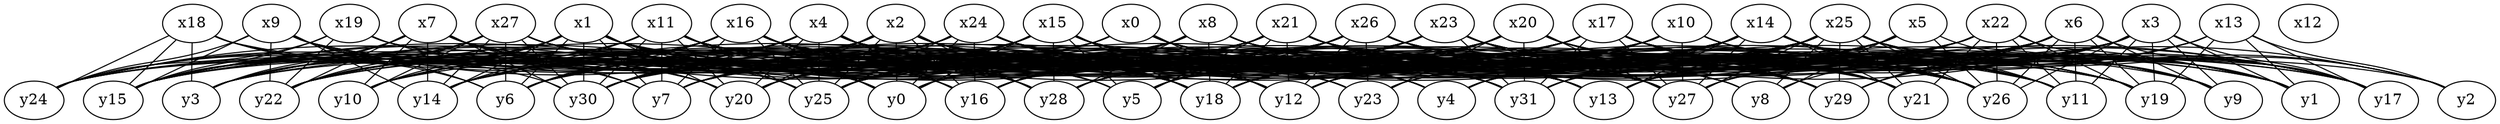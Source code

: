 strict graph grafo_28_32 {
	"x7";
	"x14";
	"x18";
	"x24";
	"x0";
	"x6";
	"x11";
	"x4";
	"x23";
	"x25";
	"x1";
	"x10";
	"x9";
	"x8";
	"x16";
	"x27";
	"x3";
	"x21";
	"x26";
	"x17";
	"x12";
	"x19";
	"x2";
	"x20";
	"x13";
	"x22";
	"x5";
	"x15";
	"y2";
	"y5";
	"y6";
	"y12";
	"y30";
	"y0";
	"y17";
	"y16";
	"y26";
	"y21";
	"y22";
	"y25";
	"y20";
	"y15";
	"y31";
	"y4";
	"y8";
	"y24";
	"y23";
	"y1";
	"y10";
	"y14";
	"y29";
	"y11";
	"y18";
	"y7";
	"y27";
	"y28";
	"y19";
	"y13";
	"y9";
	"y3";

	"x7" -- "y22";
	"x7" -- "y25";
	"x7" -- "y30";
	"x7" -- "y0";
	"x7" -- "y7";
	"x7" -- "y15";
	"x7" -- "y20";
	"x7" -- "y3";
	"x7" -- "y21";
	"x7" -- "y10";
	"x7" -- "y14";
	"x7" -- "y26";
	"x14" -- "y28";
	"x14" -- "y1";
	"x14" -- "y0";
	"x14" -- "y31";
	"x14" -- "y5";
	"x14" -- "y2";
	"x14" -- "y23";
	"x14" -- "y13";
	"x14" -- "y27";
	"x14" -- "y4";
	"x14" -- "y11";
	"x14" -- "y26";
	"x14" -- "y25";
	"x14" -- "y20";
	"x14" -- "y7";
	"x14" -- "y30";
	"x14" -- "y21";
	"x14" -- "y12";
	"x14" -- "y9";
	"x14" -- "y17";
	"x14" -- "y18";
	"x14" -- "y15";
	"x18" -- "y15";
	"x18" -- "y24";
	"x18" -- "y11";
	"x18" -- "y3";
	"x18" -- "y20";
	"x18" -- "y6";
	"x24" -- "y13";
	"x24" -- "y25";
	"x24" -- "y15";
	"x24" -- "y16";
	"x24" -- "y12";
	"x24" -- "y10";
	"x24" -- "y17";
	"x24" -- "y31";
	"x24" -- "y26";
	"x24" -- "y23";
	"x24" -- "y11";
	"x24" -- "y0";
	"x24" -- "y4";
	"x24" -- "y7";
	"x24" -- "y22";
	"x24" -- "y29";
	"x24" -- "y30";
	"x24" -- "y27";
	"x24" -- "y6";
	"x24" -- "y18";
	"x0" -- "y31";
	"x0" -- "y27";
	"x0" -- "y4";
	"x0" -- "y13";
	"x0" -- "y21";
	"x0" -- "y12";
	"x0" -- "y22";
	"x0" -- "y25";
	"x0" -- "y24";
	"x6" -- "y13";
	"x6" -- "y23";
	"x6" -- "y19";
	"x6" -- "y9";
	"x6" -- "y31";
	"x6" -- "y12";
	"x6" -- "y11";
	"x6" -- "y17";
	"x6" -- "y20";
	"x6" -- "y8";
	"x6" -- "y26";
	"x6" -- "y27";
	"x6" -- "y30";
	"x6" -- "y29";
	"x6" -- "y15";
	"x11" -- "y12";
	"x11" -- "y31";
	"x11" -- "y28";
	"x11" -- "y27";
	"x11" -- "y14";
	"x11" -- "y15";
	"x11" -- "y18";
	"x11" -- "y20";
	"x11" -- "y23";
	"x11" -- "y0";
	"x11" -- "y30";
	"x11" -- "y7";
	"x11" -- "y22";
	"x11" -- "y25";
	"x4" -- "y14";
	"x4" -- "y8";
	"x4" -- "y23";
	"x4" -- "y18";
	"x4" -- "y1";
	"x4" -- "y16";
	"x4" -- "y30";
	"x4" -- "y20";
	"x4" -- "y24";
	"x4" -- "y6";
	"x4" -- "y28";
	"x4" -- "y5";
	"x4" -- "y29";
	"x4" -- "y22";
	"x4" -- "y25";
	"x4" -- "y10";
	"x4" -- "y13";
	"x4" -- "y4";
	"x23" -- "y11";
	"x23" -- "y14";
	"x23" -- "y7";
	"x23" -- "y27";
	"x23" -- "y22";
	"x23" -- "y18";
	"x23" -- "y16";
	"x23" -- "y2";
	"x23" -- "y31";
	"x23" -- "y6";
	"x23" -- "y19";
	"x23" -- "y9";
	"x23" -- "y28";
	"x25" -- "y9";
	"x25" -- "y25";
	"x25" -- "y17";
	"x25" -- "y0";
	"x25" -- "y11";
	"x25" -- "y22";
	"x25" -- "y6";
	"x25" -- "y3";
	"x25" -- "y27";
	"x25" -- "y21";
	"x25" -- "y31";
	"x25" -- "y8";
	"x25" -- "y13";
	"x25" -- "y18";
	"x25" -- "y20";
	"x25" -- "y29";
	"x25" -- "y2";
	"x25" -- "y26";
	"x1" -- "y5";
	"x1" -- "y23";
	"x1" -- "y31";
	"x1" -- "y13";
	"x1" -- "y10";
	"x1" -- "y27";
	"x1" -- "y18";
	"x1" -- "y25";
	"x1" -- "y0";
	"x1" -- "y15";
	"x1" -- "y22";
	"x1" -- "y6";
	"x1" -- "y20";
	"x1" -- "y29";
	"x1" -- "y7";
	"x1" -- "y30";
	"x1" -- "y12";
	"x1" -- "y3";
	"x1" -- "y14";
	"x10" -- "y14";
	"x10" -- "y11";
	"x10" -- "y12";
	"x10" -- "y4";
	"x10" -- "y30";
	"x10" -- "y0";
	"x10" -- "y17";
	"x10" -- "y5";
	"x10" -- "y27";
	"x10" -- "y28";
	"x10" -- "y26";
	"x9" -- "y24";
	"x9" -- "y14";
	"x9" -- "y18";
	"x9" -- "y15";
	"x9" -- "y6";
	"x9" -- "y22";
	"x9" -- "y29";
	"x9" -- "y30";
	"x9" -- "y27";
	"x8" -- "y3";
	"x8" -- "y8";
	"x8" -- "y28";
	"x8" -- "y9";
	"x8" -- "y21";
	"x8" -- "y18";
	"x8" -- "y15";
	"x8" -- "y16";
	"x8" -- "y31";
	"x8" -- "y24";
	"x8" -- "y11";
	"x8" -- "y25";
	"x8" -- "y26";
	"x16" -- "y24";
	"x16" -- "y3";
	"x16" -- "y25";
	"x16" -- "y10";
	"x16" -- "y0";
	"x16" -- "y1";
	"x16" -- "y13";
	"x16" -- "y6";
	"x16" -- "y12";
	"x16" -- "y7";
	"x16" -- "y15";
	"x16" -- "y16";
	"x16" -- "y4";
	"x16" -- "y8";
	"x16" -- "y19";
	"x16" -- "y22";
	"x16" -- "y28";
	"x27" -- "y10";
	"x27" -- "y5";
	"x27" -- "y0";
	"x27" -- "y15";
	"x27" -- "y30";
	"x27" -- "y3";
	"x27" -- "y22";
	"x27" -- "y16";
	"x27" -- "y28";
	"x27" -- "y6";
	"x27" -- "y12";
	"x27" -- "y4";
	"x27" -- "y14";
	"x27" -- "y13";
	"x3" -- "y29";
	"x3" -- "y12";
	"x3" -- "y13";
	"x3" -- "y28";
	"x3" -- "y9";
	"x3" -- "y23";
	"x3" -- "y26";
	"x3" -- "y1";
	"x3" -- "y19";
	"x3" -- "y7";
	"x3" -- "y22";
	"x3" -- "y17";
	"x3" -- "y11";
	"x3" -- "y4";
	"x21" -- "y15";
	"x21" -- "y16";
	"x21" -- "y2";
	"x21" -- "y8";
	"x21" -- "y7";
	"x21" -- "y11";
	"x21" -- "y25";
	"x21" -- "y14";
	"x21" -- "y0";
	"x21" -- "y5";
	"x21" -- "y10";
	"x21" -- "y19";
	"x21" -- "y3";
	"x21" -- "y1";
	"x21" -- "y13";
	"x21" -- "y18";
	"x21" -- "y12";
	"x21" -- "y21";
	"x21" -- "y6";
	"x21" -- "y17";
	"x21" -- "y31";
	"x26" -- "y13";
	"x26" -- "y28";
	"x26" -- "y15";
	"x26" -- "y9";
	"x26" -- "y17";
	"x26" -- "y26";
	"x26" -- "y12";
	"x26" -- "y3";
	"x26" -- "y24";
	"x26" -- "y23";
	"x26" -- "y5";
	"x26" -- "y0";
	"x26" -- "y21";
	"x26" -- "y14";
	"x26" -- "y11";
	"x26" -- "y29";
	"x17" -- "y31";
	"x17" -- "y6";
	"x17" -- "y27";
	"x17" -- "y0";
	"x17" -- "y29";
	"x17" -- "y30";
	"x17" -- "y9";
	"x17" -- "y19";
	"x17" -- "y20";
	"x17" -- "y26";
	"x17" -- "y14";
	"x17" -- "y11";
	"x17" -- "y24";
	"x17" -- "y16";
	"x17" -- "y12";
	"x17" -- "y1";
	"x17" -- "y21";
	"x17" -- "y25";
	"x17" -- "y28";
	"x17" -- "y17";
	"x17" -- "y7";
	"x19" -- "y26";
	"x19" -- "y22";
	"x19" -- "y24";
	"x19" -- "y9";
	"x19" -- "y7";
	"x19" -- "y15";
	"x2" -- "y26";
	"x2" -- "y24";
	"x2" -- "y31";
	"x2" -- "y12";
	"x2" -- "y18";
	"x2" -- "y4";
	"x2" -- "y0";
	"x2" -- "y25";
	"x2" -- "y30";
	"x2" -- "y14";
	"x2" -- "y27";
	"x2" -- "y15";
	"x2" -- "y16";
	"x2" -- "y20";
	"x2" -- "y19";
	"x2" -- "y17";
	"x2" -- "y10";
	"x2" -- "y28";
	"x20" -- "y30";
	"x20" -- "y23";
	"x20" -- "y1";
	"x20" -- "y21";
	"x20" -- "y20";
	"x20" -- "y27";
	"x20" -- "y29";
	"x20" -- "y7";
	"x20" -- "y19";
	"x20" -- "y16";
	"x20" -- "y12";
	"x20" -- "y18";
	"x20" -- "y6";
	"x20" -- "y31";
	"x13" -- "y29";
	"x13" -- "y1";
	"x13" -- "y4";
	"x13" -- "y27";
	"x13" -- "y2";
	"x13" -- "y17";
	"x13" -- "y19";
	"x22" -- "y21";
	"x22" -- "y5";
	"x22" -- "y26";
	"x22" -- "y11";
	"x22" -- "y19";
	"x22" -- "y27";
	"x22" -- "y25";
	"x22" -- "y13";
	"x22" -- "y18";
	"x22" -- "y1";
	"x22" -- "y10";
	"x5" -- "y18";
	"x5" -- "y4";
	"x5" -- "y16";
	"x5" -- "y26";
	"x5" -- "y9";
	"x5" -- "y8";
	"x5" -- "y0";
	"x5" -- "y13";
	"x15" -- "y29";
	"x15" -- "y5";
	"x15" -- "y7";
	"x15" -- "y0";
	"x15" -- "y23";
	"x15" -- "y18";
	"x15" -- "y4";
	"x15" -- "y25";
	"x15" -- "y31";
	"x15" -- "y26";
	"x15" -- "y13";
	"x15" -- "y19";
	"x15" -- "y28";
	"x15" -- "y6";
	"x15" -- "y14";
	"x15" -- "y12";
	"x15" -- "y27";
	"x15" -- "y20";
	"x15" -- "y30";
}
